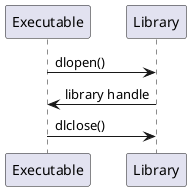 @startuml

Executable  ->  Library: dlopen()
Executable  <-  Library: library handle
Executable  ->  Library: dlclose()

@enduml